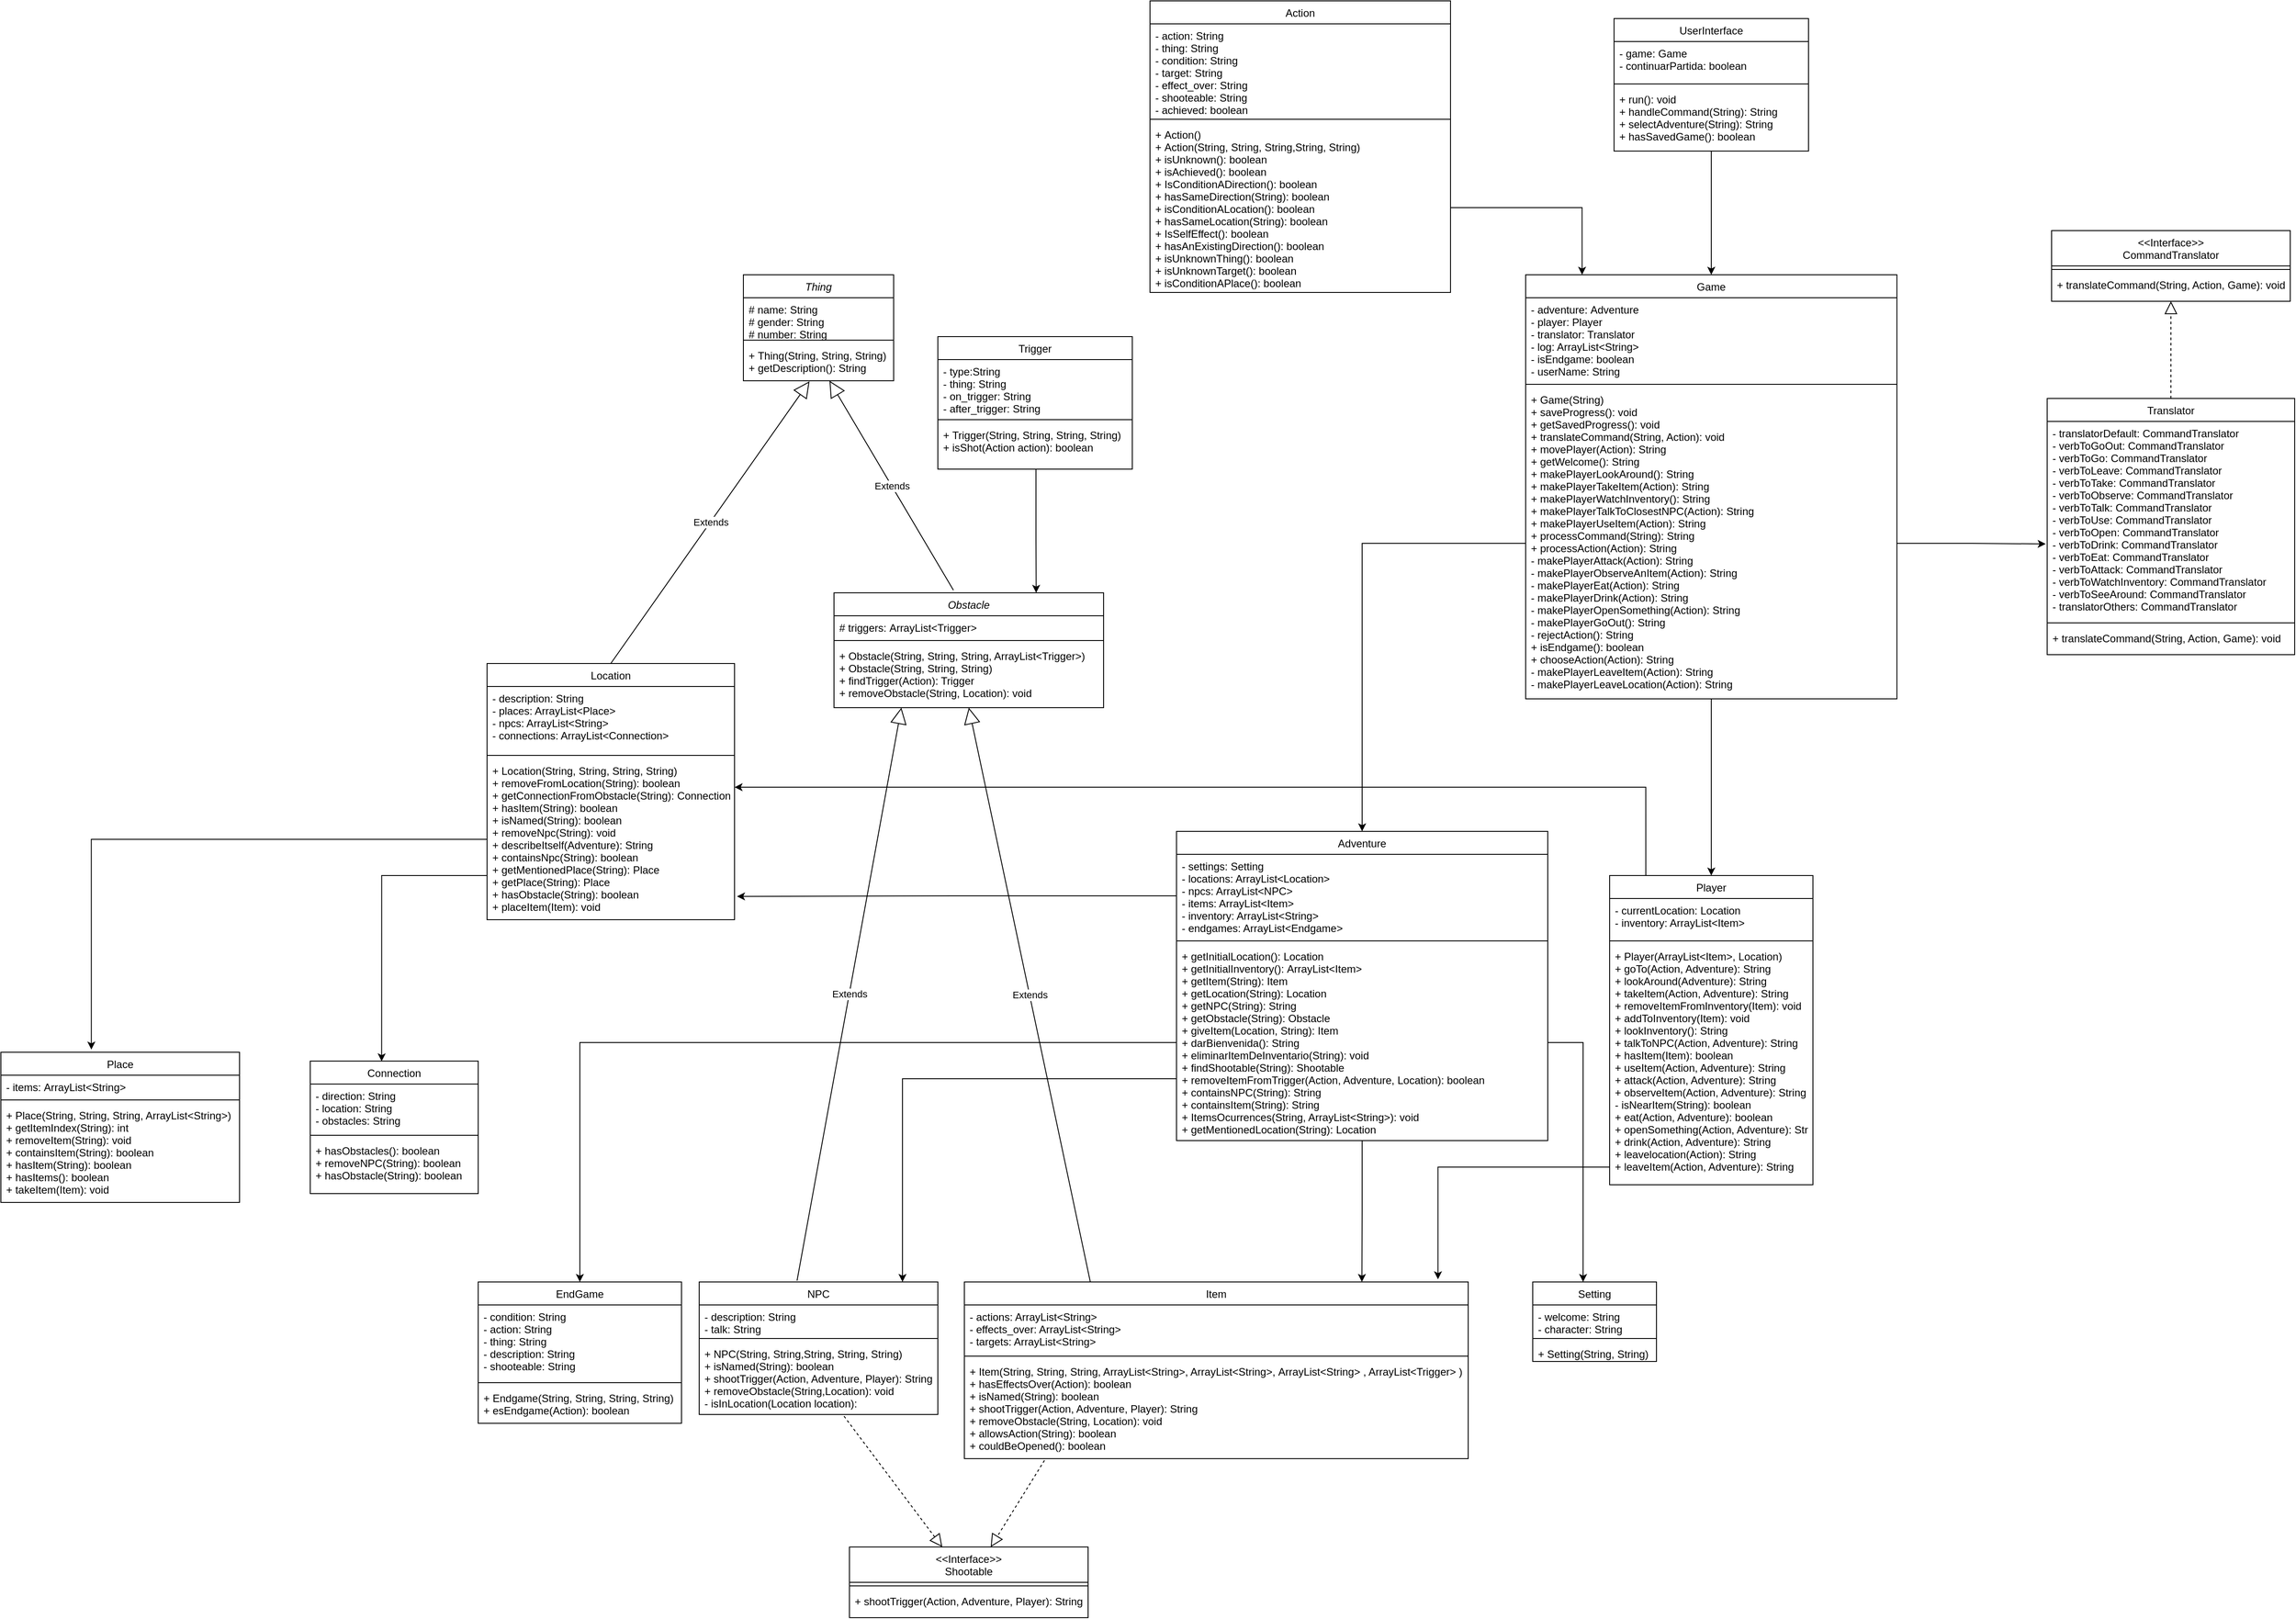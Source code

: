 <mxfile version="13.3.5" type="device"><diagram id="C5RBs43oDa-KdzZeNtuy" name="Page-1"><mxGraphModel dx="2675" dy="-660" grid="1" gridSize="10" guides="1" tooltips="1" connect="1" arrows="1" fold="1" page="1" pageScale="1" pageWidth="827" pageHeight="1169" math="0" shadow="0"><root><mxCell id="WIyWlLk6GJQsqaUBKTNV-0"/><mxCell id="WIyWlLk6GJQsqaUBKTNV-1" parent="WIyWlLk6GJQsqaUBKTNV-0"/><mxCell id="jd3xe3d8vlpJKU79eswI-61" value="UserInterface" style="swimlane;fontStyle=0;align=center;verticalAlign=top;childLayout=stackLayout;horizontal=1;startSize=26;horizontalStack=0;resizeParent=1;resizeLast=0;collapsible=1;marginBottom=0;rounded=0;shadow=0;strokeWidth=1;" vertex="1" parent="WIyWlLk6GJQsqaUBKTNV-1"><mxGeometry x="505" y="1230" width="220" height="150" as="geometry"><mxRectangle x="550" y="140" width="160" height="26" as="alternateBounds"/></mxGeometry></mxCell><mxCell id="jd3xe3d8vlpJKU79eswI-62" value="- game: Game&#10;&#9;- continuarPartida: boolean" style="text;align=left;verticalAlign=top;spacingLeft=4;spacingRight=4;overflow=hidden;rotatable=0;points=[[0,0.5],[1,0.5]];portConstraint=eastwest;" vertex="1" parent="jd3xe3d8vlpJKU79eswI-61"><mxGeometry y="26" width="220" height="44" as="geometry"/></mxCell><mxCell id="jd3xe3d8vlpJKU79eswI-63" value="" style="line;html=1;strokeWidth=1;align=left;verticalAlign=middle;spacingTop=-1;spacingLeft=3;spacingRight=3;rotatable=0;labelPosition=right;points=[];portConstraint=eastwest;" vertex="1" parent="jd3xe3d8vlpJKU79eswI-61"><mxGeometry y="70" width="220" height="8" as="geometry"/></mxCell><mxCell id="jd3xe3d8vlpJKU79eswI-64" value="+ run(): void&#10;+ handleCommand(String): String&#10;+ selectAdventure(String): String&#10;+ hasSavedGame(): boolean" style="text;align=left;verticalAlign=top;spacingLeft=4;spacingRight=4;overflow=hidden;rotatable=0;points=[[0,0.5],[1,0.5]];portConstraint=eastwest;" vertex="1" parent="jd3xe3d8vlpJKU79eswI-61"><mxGeometry y="78" width="220" height="72" as="geometry"/></mxCell><mxCell id="jd3xe3d8vlpJKU79eswI-184" value="&lt;&lt;Interface&gt;&gt;&#10;CommandTranslator" style="swimlane;fontStyle=0;align=center;verticalAlign=top;childLayout=stackLayout;horizontal=1;startSize=40;horizontalStack=0;resizeParent=1;resizeLast=0;collapsible=1;marginBottom=0;rounded=0;shadow=0;strokeWidth=1;" vertex="1" parent="WIyWlLk6GJQsqaUBKTNV-1"><mxGeometry x="1000" y="1470" width="270" height="80" as="geometry"><mxRectangle x="550" y="140" width="160" height="26" as="alternateBounds"/></mxGeometry></mxCell><mxCell id="jd3xe3d8vlpJKU79eswI-185" value="" style="line;html=1;strokeWidth=1;align=left;verticalAlign=middle;spacingTop=-1;spacingLeft=3;spacingRight=3;rotatable=0;labelPosition=right;points=[];portConstraint=eastwest;" vertex="1" parent="jd3xe3d8vlpJKU79eswI-184"><mxGeometry y="40" width="270" height="8" as="geometry"/></mxCell><mxCell id="jd3xe3d8vlpJKU79eswI-186" value="+ translateCommand(String, Action, Game): void" style="text;align=left;verticalAlign=top;spacingLeft=4;spacingRight=4;overflow=hidden;rotatable=0;points=[[0,0.5],[1,0.5]];portConstraint=eastwest;" vertex="1" parent="jd3xe3d8vlpJKU79eswI-184"><mxGeometry y="48" width="270" height="22" as="geometry"/></mxCell><mxCell id="jd3xe3d8vlpJKU79eswI-57" value="Trigger" style="swimlane;fontStyle=0;align=center;verticalAlign=top;childLayout=stackLayout;horizontal=1;startSize=26;horizontalStack=0;resizeParent=1;resizeLast=0;collapsible=1;marginBottom=0;rounded=0;shadow=0;strokeWidth=1;" vertex="1" parent="WIyWlLk6GJQsqaUBKTNV-1"><mxGeometry x="-260" y="1590" width="220" height="150" as="geometry"><mxRectangle x="550" y="140" width="160" height="26" as="alternateBounds"/></mxGeometry></mxCell><mxCell id="jd3xe3d8vlpJKU79eswI-58" value="- type:String&#10;&#9;- thing: String&#10;&#9;- on_trigger: String &#10;&#9;- after_trigger: String " style="text;align=left;verticalAlign=top;spacingLeft=4;spacingRight=4;overflow=hidden;rotatable=0;points=[[0,0.5],[1,0.5]];portConstraint=eastwest;" vertex="1" parent="jd3xe3d8vlpJKU79eswI-57"><mxGeometry y="26" width="220" height="64" as="geometry"/></mxCell><mxCell id="jd3xe3d8vlpJKU79eswI-59" value="" style="line;html=1;strokeWidth=1;align=left;verticalAlign=middle;spacingTop=-1;spacingLeft=3;spacingRight=3;rotatable=0;labelPosition=right;points=[];portConstraint=eastwest;" vertex="1" parent="jd3xe3d8vlpJKU79eswI-57"><mxGeometry y="90" width="220" height="8" as="geometry"/></mxCell><mxCell id="jd3xe3d8vlpJKU79eswI-60" value="+ Trigger(String, String, String, String)&#10;+ isShot(Action action): boolean" style="text;align=left;verticalAlign=top;spacingLeft=4;spacingRight=4;overflow=hidden;rotatable=0;points=[[0,0.5],[1,0.5]];portConstraint=eastwest;" vertex="1" parent="jd3xe3d8vlpJKU79eswI-57"><mxGeometry y="98" width="220" height="42" as="geometry"/></mxCell><mxCell id="jd3xe3d8vlpJKU79eswI-6" value="Translator" style="swimlane;fontStyle=0;align=center;verticalAlign=top;childLayout=stackLayout;horizontal=1;startSize=26;horizontalStack=0;resizeParent=1;resizeLast=0;collapsible=1;marginBottom=0;rounded=0;shadow=0;strokeWidth=1;" vertex="1" parent="WIyWlLk6GJQsqaUBKTNV-1"><mxGeometry x="995" y="1660" width="280" height="290" as="geometry"><mxRectangle x="550" y="140" width="160" height="26" as="alternateBounds"/></mxGeometry></mxCell><mxCell id="jd3xe3d8vlpJKU79eswI-7" value="- translatorDefault: CommandTranslator &#10;&#9;- verbToGoOut: CommandTranslator &#10;&#9;- verbToGo: CommandTranslator &#10;&#9;- verbToLeave: CommandTranslator &#10;&#9;- verbToTake: CommandTranslator &#10;&#9;- verbToObserve: CommandTranslator &#10;&#9;- verbToTalk: CommandTranslator &#10;&#9;- verbToUse: CommandTranslator &#10;&#9;- verbToOpen: CommandTranslator &#10;&#9;- verbToDrink: CommandTranslator &#10;&#9;- verbToEat: CommandTranslator &#10;&#9;- verbToAttack: CommandTranslator &#10;&#9;- verbToWatchInventory: CommandTranslator &#10;&#9;- verbToSeeAround: CommandTranslator &#10;&#9;- translatorOthers: CommandTranslator " style="text;align=left;verticalAlign=top;spacingLeft=4;spacingRight=4;overflow=hidden;rotatable=0;points=[[0,0.5],[1,0.5]];portConstraint=eastwest;fontStyle=0" vertex="1" parent="jd3xe3d8vlpJKU79eswI-6"><mxGeometry y="26" width="280" height="224" as="geometry"/></mxCell><mxCell id="jd3xe3d8vlpJKU79eswI-8" value="" style="line;html=1;strokeWidth=1;align=left;verticalAlign=middle;spacingTop=-1;spacingLeft=3;spacingRight=3;rotatable=0;labelPosition=right;points=[];portConstraint=eastwest;" vertex="1" parent="jd3xe3d8vlpJKU79eswI-6"><mxGeometry y="250" width="280" height="8" as="geometry"/></mxCell><mxCell id="jd3xe3d8vlpJKU79eswI-9" value="+ translateCommand(String, Action, Game): void" style="text;align=left;verticalAlign=top;spacingLeft=4;spacingRight=4;overflow=hidden;rotatable=0;points=[[0,0.5],[1,0.5]];portConstraint=eastwest;" vertex="1" parent="jd3xe3d8vlpJKU79eswI-6"><mxGeometry y="258" width="280" height="32" as="geometry"/></mxCell><mxCell id="jd3xe3d8vlpJKU79eswI-36" value="Place" style="swimlane;fontStyle=0;align=center;verticalAlign=top;childLayout=stackLayout;horizontal=1;startSize=26;horizontalStack=0;resizeParent=1;resizeLast=0;collapsible=1;marginBottom=0;rounded=0;shadow=0;strokeWidth=1;" vertex="1" parent="WIyWlLk6GJQsqaUBKTNV-1"><mxGeometry x="-1320" y="2400" width="270" height="170" as="geometry"><mxRectangle x="130" y="380" width="160" height="26" as="alternateBounds"/></mxGeometry></mxCell><mxCell id="jd3xe3d8vlpJKU79eswI-37" value="- items: ArrayList&lt;String&gt;" style="text;align=left;verticalAlign=top;spacingLeft=4;spacingRight=4;overflow=hidden;rotatable=0;points=[[0,0.5],[1,0.5]];portConstraint=eastwest;" vertex="1" parent="jd3xe3d8vlpJKU79eswI-36"><mxGeometry y="26" width="270" height="24" as="geometry"/></mxCell><mxCell id="jd3xe3d8vlpJKU79eswI-38" value="" style="line;html=1;strokeWidth=1;align=left;verticalAlign=middle;spacingTop=-1;spacingLeft=3;spacingRight=3;rotatable=0;labelPosition=right;points=[];portConstraint=eastwest;" vertex="1" parent="jd3xe3d8vlpJKU79eswI-36"><mxGeometry y="50" width="270" height="8" as="geometry"/></mxCell><mxCell id="jd3xe3d8vlpJKU79eswI-39" value="+ Place(String, String, String, ArrayList&lt;String&gt;)&#10;+ getItemIndex(String): int&#10;+ removeItem(String): void&#10;+ containsItem(String): boolean&#10;+ hasItem(String): boolean&#10;+ hasItems(): boolean&#10;+ takeItem(Item): void" style="text;align=left;verticalAlign=top;spacingLeft=4;spacingRight=4;overflow=hidden;rotatable=0;points=[[0,0.5],[1,0.5]];portConstraint=eastwest;fontStyle=0" vertex="1" parent="jd3xe3d8vlpJKU79eswI-36"><mxGeometry y="58" width="270" height="112" as="geometry"/></mxCell><mxCell id="zkfFHV4jXpPFQw0GAbJ--17" value="Connection" style="swimlane;fontStyle=0;align=center;verticalAlign=top;childLayout=stackLayout;horizontal=1;startSize=26;horizontalStack=0;resizeParent=1;resizeLast=0;collapsible=1;marginBottom=0;rounded=0;shadow=0;strokeWidth=1;" parent="WIyWlLk6GJQsqaUBKTNV-1" vertex="1"><mxGeometry x="-970" y="2410" width="190" height="150" as="geometry"><mxRectangle x="550" y="140" width="160" height="26" as="alternateBounds"/></mxGeometry></mxCell><mxCell id="zkfFHV4jXpPFQw0GAbJ--18" value="- direction: String &#10;- location: String &#10;&#9;- obstacles: String " style="text;align=left;verticalAlign=top;spacingLeft=4;spacingRight=4;overflow=hidden;rotatable=0;points=[[0,0.5],[1,0.5]];portConstraint=eastwest;" parent="zkfFHV4jXpPFQw0GAbJ--17" vertex="1"><mxGeometry y="26" width="190" height="54" as="geometry"/></mxCell><mxCell id="zkfFHV4jXpPFQw0GAbJ--23" value="" style="line;html=1;strokeWidth=1;align=left;verticalAlign=middle;spacingTop=-1;spacingLeft=3;spacingRight=3;rotatable=0;labelPosition=right;points=[];portConstraint=eastwest;" parent="zkfFHV4jXpPFQw0GAbJ--17" vertex="1"><mxGeometry y="80" width="190" height="8" as="geometry"/></mxCell><mxCell id="zkfFHV4jXpPFQw0GAbJ--24" value="+ hasObstacles(): boolean&#10;+ removeNPC(String): boolean&#10;+ hasObstacle(String): boolean" style="text;align=left;verticalAlign=top;spacingLeft=4;spacingRight=4;overflow=hidden;rotatable=0;points=[[0,0.5],[1,0.5]];portConstraint=eastwest;" parent="zkfFHV4jXpPFQw0GAbJ--17" vertex="1"><mxGeometry y="88" width="190" height="62" as="geometry"/></mxCell><mxCell id="jd3xe3d8vlpJKU79eswI-19" value="Location" style="swimlane;fontStyle=0;align=center;verticalAlign=top;childLayout=stackLayout;horizontal=1;startSize=26;horizontalStack=0;resizeParent=1;resizeLast=0;collapsible=1;marginBottom=0;rounded=0;shadow=0;strokeWidth=1;" vertex="1" parent="WIyWlLk6GJQsqaUBKTNV-1"><mxGeometry x="-770" y="1960" width="280" height="290" as="geometry"><mxRectangle x="130" y="380" width="160" height="26" as="alternateBounds"/></mxGeometry></mxCell><mxCell id="jd3xe3d8vlpJKU79eswI-20" value="- description: String &#10;&#9;- places: ArrayList&lt;Place&gt;&#10;&#9;- npcs: ArrayList&lt;String&gt; &#10;&#9;- connections: ArrayList&lt;Connection&gt;" style="text;align=left;verticalAlign=top;spacingLeft=4;spacingRight=4;overflow=hidden;rotatable=0;points=[[0,0.5],[1,0.5]];portConstraint=eastwest;" vertex="1" parent="jd3xe3d8vlpJKU79eswI-19"><mxGeometry y="26" width="280" height="74" as="geometry"/></mxCell><mxCell id="jd3xe3d8vlpJKU79eswI-21" value="" style="line;html=1;strokeWidth=1;align=left;verticalAlign=middle;spacingTop=-1;spacingLeft=3;spacingRight=3;rotatable=0;labelPosition=right;points=[];portConstraint=eastwest;" vertex="1" parent="jd3xe3d8vlpJKU79eswI-19"><mxGeometry y="100" width="280" height="8" as="geometry"/></mxCell><mxCell id="jd3xe3d8vlpJKU79eswI-22" value="+ Location(String, String, String, String)&#10;+ removeFromLocation(String): boolean&#10;+ getConnectionFromObstacle(String): Connection&#10;+ hasItem(String): boolean&#10;+ isNamed(String): boolean&#10;+ removeNpc(String): void&#10;+ describeItself(Adventure): String&#10;+ containsNpc(String): boolean&#10;+ getMentionedPlace(String): Place&#10;+ getPlace(String): Place&#10;+ hasObstacle(String): boolean&#10;+ placeItem(Item): void" style="text;align=left;verticalAlign=top;spacingLeft=4;spacingRight=4;overflow=hidden;rotatable=0;points=[[0,0.5],[1,0.5]];portConstraint=eastwest;fontStyle=0" vertex="1" parent="jd3xe3d8vlpJKU79eswI-19"><mxGeometry y="108" width="280" height="182" as="geometry"/></mxCell><mxCell id="jd3xe3d8vlpJKU79eswI-11" value="Game" style="swimlane;fontStyle=0;align=center;verticalAlign=top;childLayout=stackLayout;horizontal=1;startSize=26;horizontalStack=0;resizeParent=1;resizeLast=0;collapsible=1;marginBottom=0;rounded=0;shadow=0;strokeWidth=1;" vertex="1" parent="WIyWlLk6GJQsqaUBKTNV-1"><mxGeometry x="405" y="1520" width="420" height="480" as="geometry"><mxRectangle x="130" y="380" width="160" height="26" as="alternateBounds"/></mxGeometry></mxCell><mxCell id="jd3xe3d8vlpJKU79eswI-12" value="- adventure: Adventure &#10;&#9;- player: Player &#10;&#9;- translator: Translator &#10;&#9;- log: ArrayList&lt;String&gt;&#10;- isEndgame: boolean &#10;- userName: String" style="text;align=left;verticalAlign=top;spacingLeft=4;spacingRight=4;overflow=hidden;rotatable=0;points=[[0,0.5],[1,0.5]];portConstraint=eastwest;" vertex="1" parent="jd3xe3d8vlpJKU79eswI-11"><mxGeometry y="26" width="420" height="94" as="geometry"/></mxCell><mxCell id="jd3xe3d8vlpJKU79eswI-13" value="" style="line;html=1;strokeWidth=1;align=left;verticalAlign=middle;spacingTop=-1;spacingLeft=3;spacingRight=3;rotatable=0;labelPosition=right;points=[];portConstraint=eastwest;" vertex="1" parent="jd3xe3d8vlpJKU79eswI-11"><mxGeometry y="120" width="420" height="8" as="geometry"/></mxCell><mxCell id="jd3xe3d8vlpJKU79eswI-14" value="+ Game(String)&#10;+ saveProgress(): void&#10;+ getSavedProgress(): void&#10;+ translateCommand(String, Action): void&#10;+ movePlayer(Action): String&#10;+ getWelcome(): String&#10;+ makePlayerLookAround(): String&#10;+ makePlayerTakeItem(Action): String&#10;+ makePlayerWatchInventory(): String&#10;+ makePlayerTalkToClosestNPC(Action): String&#10;+ makePlayerUseItem(Action): String&#10;+ processCommand(String): String&#10;+ processAction(Action): String&#10;- makePlayerAttack(Action): String&#10;- makePlayerObserveAnItem(Action): String&#10;- makePlayerEat(Action): String&#10;- makePlayerDrink(Action): String&#10;- makePlayerOpenSomething(Action): String&#10;- makePlayerGoOut(): String&#10;- rejectAction(): String&#10;+ isEndgame(): boolean&#10;+ chooseAction(Action): String&#10;- makePlayerLeaveItem(Action): String&#10;- makePlayerLeaveLocation(Action): String" style="text;align=left;verticalAlign=top;spacingLeft=4;spacingRight=4;overflow=hidden;rotatable=0;points=[[0,0.5],[1,0.5]];portConstraint=eastwest;fontStyle=0" vertex="1" parent="jd3xe3d8vlpJKU79eswI-11"><mxGeometry y="128" width="420" height="352" as="geometry"/></mxCell><mxCell id="jd3xe3d8vlpJKU79eswI-44" value="Setting" style="swimlane;fontStyle=0;align=center;verticalAlign=top;childLayout=stackLayout;horizontal=1;startSize=26;horizontalStack=0;resizeParent=1;resizeLast=0;collapsible=1;marginBottom=0;rounded=0;shadow=0;strokeWidth=1;" vertex="1" parent="WIyWlLk6GJQsqaUBKTNV-1"><mxGeometry x="413" y="2660" width="140" height="90" as="geometry"><mxRectangle x="550" y="140" width="160" height="26" as="alternateBounds"/></mxGeometry></mxCell><mxCell id="jd3xe3d8vlpJKU79eswI-45" value="- welcome: String&#10;&#9;- character: String " style="text;align=left;verticalAlign=top;spacingLeft=4;spacingRight=4;overflow=hidden;rotatable=0;points=[[0,0.5],[1,0.5]];portConstraint=eastwest;" vertex="1" parent="jd3xe3d8vlpJKU79eswI-44"><mxGeometry y="26" width="140" height="34" as="geometry"/></mxCell><mxCell id="jd3xe3d8vlpJKU79eswI-46" value="" style="line;html=1;strokeWidth=1;align=left;verticalAlign=middle;spacingTop=-1;spacingLeft=3;spacingRight=3;rotatable=0;labelPosition=right;points=[];portConstraint=eastwest;" vertex="1" parent="jd3xe3d8vlpJKU79eswI-44"><mxGeometry y="60" width="140" height="8" as="geometry"/></mxCell><mxCell id="jd3xe3d8vlpJKU79eswI-47" value="+ Setting(String, String)" style="text;align=left;verticalAlign=top;spacingLeft=4;spacingRight=4;overflow=hidden;rotatable=0;points=[[0,0.5],[1,0.5]];portConstraint=eastwest;" vertex="1" parent="jd3xe3d8vlpJKU79eswI-44"><mxGeometry y="68" width="140" height="22" as="geometry"/></mxCell><mxCell id="jd3xe3d8vlpJKU79eswI-40" value="Player" style="swimlane;fontStyle=0;align=center;verticalAlign=top;childLayout=stackLayout;horizontal=1;startSize=26;horizontalStack=0;resizeParent=1;resizeLast=0;collapsible=1;marginBottom=0;rounded=0;shadow=0;strokeWidth=1;" vertex="1" parent="WIyWlLk6GJQsqaUBKTNV-1"><mxGeometry x="500" y="2200" width="230" height="350" as="geometry"><mxRectangle x="130" y="380" width="160" height="26" as="alternateBounds"/></mxGeometry></mxCell><mxCell id="jd3xe3d8vlpJKU79eswI-41" value="- currentLocation: Location&#10;&#9;- inventory: ArrayList&lt;Item&gt;" style="text;align=left;verticalAlign=top;spacingLeft=4;spacingRight=4;overflow=hidden;rotatable=0;points=[[0,0.5],[1,0.5]];portConstraint=eastwest;" vertex="1" parent="jd3xe3d8vlpJKU79eswI-40"><mxGeometry y="26" width="230" height="44" as="geometry"/></mxCell><mxCell id="jd3xe3d8vlpJKU79eswI-42" value="" style="line;html=1;strokeWidth=1;align=left;verticalAlign=middle;spacingTop=-1;spacingLeft=3;spacingRight=3;rotatable=0;labelPosition=right;points=[];portConstraint=eastwest;" vertex="1" parent="jd3xe3d8vlpJKU79eswI-40"><mxGeometry y="70" width="230" height="8" as="geometry"/></mxCell><mxCell id="jd3xe3d8vlpJKU79eswI-43" value="+ Player(ArrayList&lt;Item&gt;, Location)&#10;+ goTo(Action, Adventure): String&#10;+ lookAround(Adventure): String&#10;+ takeItem(Action, Adventure): String&#10;+ removeItemFromInventory(Item): void&#10;+ addToInventory(Item): void&#10;+ lookInventory(): String&#10;+ talkToNPC(Action, Adventure): String&#10;+ hasItem(Item): boolean&#10;+ useItem(Action, Adventure): String&#10;+ attack(Action, Adventure): String&#10;+ observeItem(Action, Adventure): String&#10;- isNearItem(String): boolean&#10;+ eat(Action, Adventure): boolean&#10;+ openSomething(Action, Adventure): String&#10;+ drink(Action, Adventure): String&#10;+ leavelocation(Action): String&#10;+ leaveItem(Action, Adventure): String" style="text;align=left;verticalAlign=top;spacingLeft=4;spacingRight=4;overflow=hidden;rotatable=0;points=[[0,0.5],[1,0.5]];portConstraint=eastwest;fontStyle=0" vertex="1" parent="jd3xe3d8vlpJKU79eswI-40"><mxGeometry y="78" width="230" height="272" as="geometry"/></mxCell><mxCell id="jd3xe3d8vlpJKU79eswI-167" style="edgeStyle=orthogonalEdgeStyle;rounded=0;orthogonalLoop=1;jettySize=auto;html=1;entryX=0.789;entryY=0;entryDx=0;entryDy=0;entryPerimeter=0;" edge="1" parent="WIyWlLk6GJQsqaUBKTNV-1" source="zkfFHV4jXpPFQw0GAbJ--6" target="jd3xe3d8vlpJKU79eswI-75"><mxGeometry relative="1" as="geometry"/></mxCell><mxCell id="zkfFHV4jXpPFQw0GAbJ--6" value="Adventure" style="swimlane;fontStyle=0;align=center;verticalAlign=top;childLayout=stackLayout;horizontal=1;startSize=26;horizontalStack=0;resizeParent=1;resizeLast=0;collapsible=1;marginBottom=0;rounded=0;shadow=0;strokeWidth=1;" parent="WIyWlLk6GJQsqaUBKTNV-1" vertex="1"><mxGeometry x="10" y="2150" width="420" height="350" as="geometry"><mxRectangle x="130" y="380" width="160" height="26" as="alternateBounds"/></mxGeometry></mxCell><mxCell id="zkfFHV4jXpPFQw0GAbJ--7" value="- settings: Setting &#10;&#9;- locations: ArrayList&lt;Location&gt; &#10;&#9;- npcs: ArrayList&lt;NPC&gt;&#10;&#9;- items: ArrayList&lt;Item&gt;&#10;&#9;- inventory: ArrayList&lt;String&gt;&#10;&#9;- endgames: ArrayList&lt;Endgame&gt;" style="text;align=left;verticalAlign=top;spacingLeft=4;spacingRight=4;overflow=hidden;rotatable=0;points=[[0,0.5],[1,0.5]];portConstraint=eastwest;" parent="zkfFHV4jXpPFQw0GAbJ--6" vertex="1"><mxGeometry y="26" width="420" height="94" as="geometry"/></mxCell><mxCell id="zkfFHV4jXpPFQw0GAbJ--9" value="" style="line;html=1;strokeWidth=1;align=left;verticalAlign=middle;spacingTop=-1;spacingLeft=3;spacingRight=3;rotatable=0;labelPosition=right;points=[];portConstraint=eastwest;" parent="zkfFHV4jXpPFQw0GAbJ--6" vertex="1"><mxGeometry y="120" width="420" height="8" as="geometry"/></mxCell><mxCell id="zkfFHV4jXpPFQw0GAbJ--10" value="+ getInitialLocation(): Location&#10;+ getInitialInventory(): ArrayList&lt;Item&gt;&#10;+ getItem(String): Item&#10;+ getLocation(String): Location&#10;+ getNPC(String): String&#10;+ getObstacle(String): Obstacle&#10;+ giveItem(Location, String): Item&#10;+ darBienvenida(): String&#10;+ eliminarItemDeInventario(String): void&#10;+ findShootable(String): Shootable&#10;+ removeItemFromTrigger(Action, Adventure, Location): boolean&#10;+ containsNPC(String): String&#10;+ containsItem(String): String&#10;+ ItemsOcurrences(String, ArrayList&lt;String&gt;): void&#10;+ getMentionedLocation(String): Location" style="text;align=left;verticalAlign=top;spacingLeft=4;spacingRight=4;overflow=hidden;rotatable=0;points=[[0,0.5],[1,0.5]];portConstraint=eastwest;fontStyle=0" parent="zkfFHV4jXpPFQw0GAbJ--6" vertex="1"><mxGeometry y="128" width="420" height="222" as="geometry"/></mxCell><mxCell id="jd3xe3d8vlpJKU79eswI-169" style="edgeStyle=orthogonalEdgeStyle;rounded=0;orthogonalLoop=1;jettySize=auto;html=1;" edge="1" parent="WIyWlLk6GJQsqaUBKTNV-1" source="jd3xe3d8vlpJKU79eswI-11" target="jd3xe3d8vlpJKU79eswI-40"><mxGeometry relative="1" as="geometry"/></mxCell><mxCell id="zkfFHV4jXpPFQw0GAbJ--0" value="Action" style="swimlane;fontStyle=0;align=center;verticalAlign=middle;childLayout=stackLayout;horizontal=1;startSize=26;horizontalStack=0;resizeParent=1;resizeLast=0;collapsible=1;marginBottom=0;rounded=0;shadow=0;strokeWidth=1;" parent="WIyWlLk6GJQsqaUBKTNV-1" vertex="1"><mxGeometry x="-20" y="1210" width="340" height="330" as="geometry"><mxRectangle x="230" y="140" width="160" height="26" as="alternateBounds"/></mxGeometry></mxCell><mxCell id="zkfFHV4jXpPFQw0GAbJ--1" value="- action: String&#10;- thing: String&#10;&#9;- condition: String&#10;&#9;- target: String&#10;&#9;- effect_over: String&#10;&#9;- shooteable: String&#10;- achieved: boolean" style="text;align=left;verticalAlign=top;spacingLeft=4;spacingRight=4;overflow=hidden;rotatable=0;points=[[0,0.5],[1,0.5]];portConstraint=eastwest;" parent="zkfFHV4jXpPFQw0GAbJ--0" vertex="1"><mxGeometry y="26" width="340" height="104" as="geometry"/></mxCell><mxCell id="zkfFHV4jXpPFQw0GAbJ--4" value="" style="line;html=1;strokeWidth=1;align=left;verticalAlign=middle;spacingTop=-1;spacingLeft=3;spacingRight=3;rotatable=0;labelPosition=right;points=[];portConstraint=eastwest;" parent="zkfFHV4jXpPFQw0GAbJ--0" vertex="1"><mxGeometry y="130" width="340" height="8" as="geometry"/></mxCell><mxCell id="zkfFHV4jXpPFQw0GAbJ--5" value="+ Action()&#10;+ Action(String, String, String,String, String)&#10;+ isUnknown(): boolean &#10;+ isAchieved(): boolean&#10;+ IsConditionADirection(): boolean&#10;+ hasSameDirection(String): boolean&#10;+ isConditionALocation(): boolean&#10;+ hasSameLocation(String): boolean&#10;+ IsSelfEffect(): boolean&#10;+ hasAnExistingDirection(): boolean&#10;+ isUnknownThing(): boolean&#10;+ isUnknownTarget(): boolean&#10;+ isConditionAPlace(): boolean" style="text;align=left;verticalAlign=top;spacingLeft=4;spacingRight=4;overflow=hidden;rotatable=0;points=[[0,0.5],[1,0.5]];portConstraint=eastwest;" parent="zkfFHV4jXpPFQw0GAbJ--0" vertex="1"><mxGeometry y="138" width="340" height="192" as="geometry"/></mxCell><mxCell id="jd3xe3d8vlpJKU79eswI-189" style="edgeStyle=orthogonalEdgeStyle;rounded=0;orthogonalLoop=1;jettySize=auto;html=1;entryX=0.75;entryY=0;entryDx=0;entryDy=0;" edge="1" parent="WIyWlLk6GJQsqaUBKTNV-1" source="jd3xe3d8vlpJKU79eswI-57" target="jd3xe3d8vlpJKU79eswI-27"><mxGeometry relative="1" as="geometry"><Array as="points"><mxPoint x="-149" y="1820"/><mxPoint x="-149" y="1820"/></Array></mxGeometry></mxCell><mxCell id="jd3xe3d8vlpJKU79eswI-82" value="Thing" style="swimlane;fontStyle=2;align=center;verticalAlign=top;childLayout=stackLayout;horizontal=1;startSize=26;horizontalStack=0;resizeParent=1;resizeLast=0;collapsible=1;marginBottom=0;rounded=0;shadow=0;strokeWidth=1;" vertex="1" parent="WIyWlLk6GJQsqaUBKTNV-1"><mxGeometry x="-480" y="1520" width="170" height="120" as="geometry"><mxRectangle x="550" y="140" width="160" height="26" as="alternateBounds"/></mxGeometry></mxCell><mxCell id="jd3xe3d8vlpJKU79eswI-83" value="# name: String &#10;&#9;# gender: String &#10;&#9;# number: String " style="text;align=left;verticalAlign=top;spacingLeft=4;spacingRight=4;overflow=hidden;rotatable=0;points=[[0,0.5],[1,0.5]];portConstraint=eastwest;" vertex="1" parent="jd3xe3d8vlpJKU79eswI-82"><mxGeometry y="26" width="170" height="44" as="geometry"/></mxCell><mxCell id="jd3xe3d8vlpJKU79eswI-84" value="" style="line;html=1;strokeWidth=1;align=left;verticalAlign=middle;spacingTop=-1;spacingLeft=3;spacingRight=3;rotatable=0;labelPosition=right;points=[];portConstraint=eastwest;" vertex="1" parent="jd3xe3d8vlpJKU79eswI-82"><mxGeometry y="70" width="170" height="8" as="geometry"/></mxCell><mxCell id="jd3xe3d8vlpJKU79eswI-85" value="+ Thing(String, String, String)&#10;+ getDescription(): String" style="text;align=left;verticalAlign=top;spacingLeft=4;spacingRight=4;overflow=hidden;rotatable=0;points=[[0,0.5],[1,0.5]];portConstraint=eastwest;" vertex="1" parent="jd3xe3d8vlpJKU79eswI-82"><mxGeometry y="78" width="170" height="42" as="geometry"/></mxCell><mxCell id="jd3xe3d8vlpJKU79eswI-27" value="Obstacle" style="swimlane;fontStyle=2;align=center;verticalAlign=top;childLayout=stackLayout;horizontal=1;startSize=26;horizontalStack=0;resizeParent=1;resizeLast=0;collapsible=1;marginBottom=0;rounded=0;shadow=0;strokeWidth=1;" vertex="1" parent="WIyWlLk6GJQsqaUBKTNV-1"><mxGeometry x="-377.5" y="1880" width="305" height="130" as="geometry"><mxRectangle x="550" y="140" width="160" height="26" as="alternateBounds"/></mxGeometry></mxCell><mxCell id="jd3xe3d8vlpJKU79eswI-28" value="# triggers: ArrayList&lt;Trigger&gt;" style="text;align=left;verticalAlign=top;spacingLeft=4;spacingRight=4;overflow=hidden;rotatable=0;points=[[0,0.5],[1,0.5]];portConstraint=eastwest;" vertex="1" parent="jd3xe3d8vlpJKU79eswI-27"><mxGeometry y="26" width="305" height="24" as="geometry"/></mxCell><mxCell id="jd3xe3d8vlpJKU79eswI-29" value="" style="line;html=1;strokeWidth=1;align=left;verticalAlign=middle;spacingTop=-1;spacingLeft=3;spacingRight=3;rotatable=0;labelPosition=right;points=[];portConstraint=eastwest;" vertex="1" parent="jd3xe3d8vlpJKU79eswI-27"><mxGeometry y="50" width="305" height="8" as="geometry"/></mxCell><mxCell id="jd3xe3d8vlpJKU79eswI-30" value="+ Obstacle(String, String, String, ArrayList&lt;Trigger&gt;)&#10;+ Obstacle(String, String, String)&#10;+ findTrigger(Action): Trigger&#10;+ removeObstacle(String, Location): void" style="text;align=left;verticalAlign=top;spacingLeft=4;spacingRight=4;overflow=hidden;rotatable=0;points=[[0,0.5],[1,0.5]];portConstraint=eastwest;" vertex="1" parent="jd3xe3d8vlpJKU79eswI-27"><mxGeometry y="58" width="305" height="62" as="geometry"/></mxCell><mxCell id="jd3xe3d8vlpJKU79eswI-75" value="Item" style="swimlane;fontStyle=0;align=center;verticalAlign=top;childLayout=stackLayout;horizontal=1;startSize=26;horizontalStack=0;resizeParent=1;resizeLast=0;collapsible=1;marginBottom=0;rounded=0;shadow=0;strokeWidth=1;" vertex="1" parent="WIyWlLk6GJQsqaUBKTNV-1"><mxGeometry x="-230" y="2660" width="570" height="200" as="geometry"><mxRectangle x="130" y="380" width="160" height="26" as="alternateBounds"/></mxGeometry></mxCell><mxCell id="jd3xe3d8vlpJKU79eswI-76" value="- actions: ArrayList&lt;String&gt;&#10;- effects_over: ArrayList&lt;String&gt;&#10;- targets: ArrayList&lt;String&gt;" style="text;align=left;verticalAlign=top;spacingLeft=4;spacingRight=4;overflow=hidden;rotatable=0;points=[[0,0.5],[1,0.5]];portConstraint=eastwest;" vertex="1" parent="jd3xe3d8vlpJKU79eswI-75"><mxGeometry y="26" width="570" height="54" as="geometry"/></mxCell><mxCell id="jd3xe3d8vlpJKU79eswI-77" value="" style="line;html=1;strokeWidth=1;align=left;verticalAlign=middle;spacingTop=-1;spacingLeft=3;spacingRight=3;rotatable=0;labelPosition=right;points=[];portConstraint=eastwest;" vertex="1" parent="jd3xe3d8vlpJKU79eswI-75"><mxGeometry y="80" width="570" height="8" as="geometry"/></mxCell><mxCell id="jd3xe3d8vlpJKU79eswI-78" value="+ Item(String, String, String, ArrayList&lt;String&gt;, ArrayList&lt;String&gt;, ArrayList&lt;String&gt; , ArrayList&lt;Trigger&gt; )&#10;+ hasEffectsOver(Action): boolean&#10;+ isNamed(String): boolean&#10;+ shootTrigger(Action, Adventure, Player): String&#10;+ removeObstacle(String, Location): void&#10;+ allowsAction(String): boolean&#10;+ couldBeOpened(): boolean" style="text;align=left;verticalAlign=top;spacingLeft=4;spacingRight=4;overflow=hidden;rotatable=0;points=[[0,0.5],[1,0.5]];portConstraint=eastwest;fontStyle=0" vertex="1" parent="jd3xe3d8vlpJKU79eswI-75"><mxGeometry y="88" width="570" height="112" as="geometry"/></mxCell><mxCell id="jd3xe3d8vlpJKU79eswI-49" value="&lt;&lt;Interface&gt;&gt;&#10;Shootable" style="swimlane;fontStyle=0;align=center;verticalAlign=top;childLayout=stackLayout;horizontal=1;startSize=40;horizontalStack=0;resizeParent=1;resizeLast=0;collapsible=1;marginBottom=0;rounded=0;shadow=0;strokeWidth=1;" vertex="1" parent="WIyWlLk6GJQsqaUBKTNV-1"><mxGeometry x="-360" y="2960" width="270" height="80" as="geometry"><mxRectangle x="550" y="140" width="160" height="26" as="alternateBounds"/></mxGeometry></mxCell><mxCell id="jd3xe3d8vlpJKU79eswI-51" value="" style="line;html=1;strokeWidth=1;align=left;verticalAlign=middle;spacingTop=-1;spacingLeft=3;spacingRight=3;rotatable=0;labelPosition=right;points=[];portConstraint=eastwest;" vertex="1" parent="jd3xe3d8vlpJKU79eswI-49"><mxGeometry y="40" width="270" height="8" as="geometry"/></mxCell><mxCell id="jd3xe3d8vlpJKU79eswI-52" value="+ shootTrigger(Action, Adventure, Player): String" style="text;align=left;verticalAlign=top;spacingLeft=4;spacingRight=4;overflow=hidden;rotatable=0;points=[[0,0.5],[1,0.5]];portConstraint=eastwest;" vertex="1" parent="jd3xe3d8vlpJKU79eswI-49"><mxGeometry y="48" width="270" height="22" as="geometry"/></mxCell><mxCell id="jd3xe3d8vlpJKU79eswI-23" value="NPC" style="swimlane;fontStyle=0;align=center;verticalAlign=top;childLayout=stackLayout;horizontal=1;startSize=26;horizontalStack=0;resizeParent=1;resizeLast=0;collapsible=1;marginBottom=0;rounded=0;shadow=0;strokeWidth=1;" vertex="1" parent="WIyWlLk6GJQsqaUBKTNV-1"><mxGeometry x="-530" y="2660" width="270" height="150" as="geometry"><mxRectangle x="550" y="140" width="160" height="26" as="alternateBounds"/></mxGeometry></mxCell><mxCell id="jd3xe3d8vlpJKU79eswI-24" value="- description: String&#10;&#9;- talk: String" style="text;align=left;verticalAlign=top;spacingLeft=4;spacingRight=4;overflow=hidden;rotatable=0;points=[[0,0.5],[1,0.5]];portConstraint=eastwest;fontStyle=0" vertex="1" parent="jd3xe3d8vlpJKU79eswI-23"><mxGeometry y="26" width="270" height="34" as="geometry"/></mxCell><mxCell id="jd3xe3d8vlpJKU79eswI-25" value="" style="line;html=1;strokeWidth=1;align=left;verticalAlign=middle;spacingTop=-1;spacingLeft=3;spacingRight=3;rotatable=0;labelPosition=right;points=[];portConstraint=eastwest;" vertex="1" parent="jd3xe3d8vlpJKU79eswI-23"><mxGeometry y="60" width="270" height="8" as="geometry"/></mxCell><mxCell id="jd3xe3d8vlpJKU79eswI-26" value="+ NPC(String, String,String, String, String)&#10;+ isNamed(String): boolean&#10;+ shootTrigger(Action, Adventure, Player): String&#10;+ removeObstacle(String,Location): void&#10;- isInLocation(Location location):" style="text;align=left;verticalAlign=top;spacingLeft=4;spacingRight=4;overflow=hidden;rotatable=0;points=[[0,0.5],[1,0.5]];portConstraint=eastwest;" vertex="1" parent="jd3xe3d8vlpJKU79eswI-23"><mxGeometry y="68" width="270" height="82" as="geometry"/></mxCell><mxCell id="jd3xe3d8vlpJKU79eswI-170" style="edgeStyle=orthogonalEdgeStyle;rounded=0;orthogonalLoop=1;jettySize=auto;html=1;" edge="1" parent="WIyWlLk6GJQsqaUBKTNV-1" source="jd3xe3d8vlpJKU79eswI-61" target="jd3xe3d8vlpJKU79eswI-11"><mxGeometry relative="1" as="geometry"/></mxCell><mxCell id="jd3xe3d8vlpJKU79eswI-1" value="EndGame" style="swimlane;fontStyle=0;align=center;verticalAlign=top;childLayout=stackLayout;horizontal=1;startSize=26;horizontalStack=0;resizeParent=1;resizeLast=0;collapsible=1;marginBottom=0;rounded=0;shadow=0;strokeWidth=1;" vertex="1" parent="WIyWlLk6GJQsqaUBKTNV-1"><mxGeometry x="-780" y="2660" width="230" height="160" as="geometry"><mxRectangle x="550" y="140" width="160" height="26" as="alternateBounds"/></mxGeometry></mxCell><mxCell id="jd3xe3d8vlpJKU79eswI-2" value="- condition: String &#10;- action: String &#10;&#9;- thing: String &#10;- description: String &#10;- shooteable: String " style="text;align=left;verticalAlign=top;spacingLeft=4;spacingRight=4;overflow=hidden;rotatable=0;points=[[0,0.5],[1,0.5]];portConstraint=eastwest;" vertex="1" parent="jd3xe3d8vlpJKU79eswI-1"><mxGeometry y="26" width="230" height="84" as="geometry"/></mxCell><mxCell id="jd3xe3d8vlpJKU79eswI-3" value="" style="line;html=1;strokeWidth=1;align=left;verticalAlign=middle;spacingTop=-1;spacingLeft=3;spacingRight=3;rotatable=0;labelPosition=right;points=[];portConstraint=eastwest;" vertex="1" parent="jd3xe3d8vlpJKU79eswI-1"><mxGeometry y="110" width="230" height="8" as="geometry"/></mxCell><mxCell id="jd3xe3d8vlpJKU79eswI-4" value="+ Endgame(String, String, String, String)&#10;+ esEndgame(Action): boolean" style="text;align=left;verticalAlign=top;spacingLeft=4;spacingRight=4;overflow=hidden;rotatable=0;points=[[0,0.5],[1,0.5]];portConstraint=eastwest;" vertex="1" parent="jd3xe3d8vlpJKU79eswI-1"><mxGeometry y="118" width="230" height="42" as="geometry"/></mxCell><mxCell id="jd3xe3d8vlpJKU79eswI-79" value="" style="endArrow=block;dashed=1;endFill=0;endSize=12;html=1;exitX=0.159;exitY=1.018;exitDx=0;exitDy=0;exitPerimeter=0;" edge="1" parent="WIyWlLk6GJQsqaUBKTNV-1" source="jd3xe3d8vlpJKU79eswI-78" target="jd3xe3d8vlpJKU79eswI-49"><mxGeometry width="160" relative="1" as="geometry"><mxPoint x="-20" y="2850" as="sourcePoint"/><mxPoint x="140" y="2850" as="targetPoint"/></mxGeometry></mxCell><mxCell id="jd3xe3d8vlpJKU79eswI-80" value="" style="endArrow=block;dashed=1;endFill=0;endSize=12;html=1;exitX=0.607;exitY=1.024;exitDx=0;exitDy=0;exitPerimeter=0;" edge="1" parent="WIyWlLk6GJQsqaUBKTNV-1" source="jd3xe3d8vlpJKU79eswI-26" target="jd3xe3d8vlpJKU79eswI-49"><mxGeometry width="160" relative="1" as="geometry"><mxPoint x="-20" y="2850" as="sourcePoint"/><mxPoint x="140" y="2850" as="targetPoint"/></mxGeometry></mxCell><mxCell id="jd3xe3d8vlpJKU79eswI-81" value="Extends" style="endArrow=block;endSize=16;endFill=0;html=1;exitX=0.41;exitY=-0.009;exitDx=0;exitDy=0;exitPerimeter=0;entryX=0.25;entryY=1;entryDx=0;entryDy=0;" edge="1" parent="WIyWlLk6GJQsqaUBKTNV-1" source="jd3xe3d8vlpJKU79eswI-23" target="jd3xe3d8vlpJKU79eswI-27"><mxGeometry width="160" relative="1" as="geometry"><mxPoint x="-530" y="2448" as="sourcePoint"/><mxPoint x="-359" y="1360" as="targetPoint"/></mxGeometry></mxCell><mxCell id="jd3xe3d8vlpJKU79eswI-86" value="Extends" style="endArrow=block;endSize=16;endFill=0;html=1;exitX=0.5;exitY=0;exitDx=0;exitDy=0;entryX=0.44;entryY=1.014;entryDx=0;entryDy=0;entryPerimeter=0;" edge="1" parent="WIyWlLk6GJQsqaUBKTNV-1" source="jd3xe3d8vlpJKU79eswI-19" target="jd3xe3d8vlpJKU79eswI-85"><mxGeometry width="160" relative="1" as="geometry"><mxPoint x="-615" y="1800" as="sourcePoint"/><mxPoint x="-637" y="1790" as="targetPoint"/></mxGeometry></mxCell><mxCell id="jd3xe3d8vlpJKU79eswI-97" value="Extends" style="endArrow=block;endSize=16;endFill=0;html=1;exitX=0.25;exitY=0;exitDx=0;exitDy=0;entryX=0.5;entryY=1;entryDx=0;entryDy=0;" edge="1" parent="WIyWlLk6GJQsqaUBKTNV-1" source="jd3xe3d8vlpJKU79eswI-75" target="jd3xe3d8vlpJKU79eswI-27"><mxGeometry width="160" relative="1" as="geometry"><mxPoint x="-400" y="2220" as="sourcePoint"/><mxPoint x="-270" y="1370" as="targetPoint"/></mxGeometry></mxCell><mxCell id="jd3xe3d8vlpJKU79eswI-101" value="Extends" style="endArrow=block;endSize=16;endFill=0;html=1;exitX=0.443;exitY=-0.023;exitDx=0;exitDy=0;exitPerimeter=0;" edge="1" parent="WIyWlLk6GJQsqaUBKTNV-1" source="jd3xe3d8vlpJKU79eswI-27" target="jd3xe3d8vlpJKU79eswI-85"><mxGeometry width="160" relative="1" as="geometry"><mxPoint x="-20" y="1780" as="sourcePoint"/><mxPoint x="140" y="1780" as="targetPoint"/></mxGeometry></mxCell><mxCell id="jd3xe3d8vlpJKU79eswI-160" style="edgeStyle=orthogonalEdgeStyle;rounded=0;orthogonalLoop=1;jettySize=auto;html=1;" edge="1" parent="WIyWlLk6GJQsqaUBKTNV-1" source="zkfFHV4jXpPFQw0GAbJ--10"><mxGeometry relative="1" as="geometry"><mxPoint x="-300" y="2660" as="targetPoint"/><Array as="points"><mxPoint x="-300" y="2430"/></Array></mxGeometry></mxCell><mxCell id="jd3xe3d8vlpJKU79eswI-161" style="edgeStyle=orthogonalEdgeStyle;rounded=0;orthogonalLoop=1;jettySize=auto;html=1;" edge="1" parent="WIyWlLk6GJQsqaUBKTNV-1" source="zkfFHV4jXpPFQw0GAbJ--10" target="jd3xe3d8vlpJKU79eswI-1"><mxGeometry relative="1" as="geometry"/></mxCell><mxCell id="jd3xe3d8vlpJKU79eswI-168" style="edgeStyle=orthogonalEdgeStyle;rounded=0;orthogonalLoop=1;jettySize=auto;html=1;" edge="1" parent="WIyWlLk6GJQsqaUBKTNV-1" source="jd3xe3d8vlpJKU79eswI-14" target="zkfFHV4jXpPFQw0GAbJ--6"><mxGeometry relative="1" as="geometry"/></mxCell><mxCell id="jd3xe3d8vlpJKU79eswI-172" style="edgeStyle=orthogonalEdgeStyle;rounded=0;orthogonalLoop=1;jettySize=auto;html=1;entryX=0.407;entryY=0;entryDx=0;entryDy=0;entryPerimeter=0;" edge="1" parent="WIyWlLk6GJQsqaUBKTNV-1" source="zkfFHV4jXpPFQw0GAbJ--10" target="jd3xe3d8vlpJKU79eswI-44"><mxGeometry relative="1" as="geometry"/></mxCell><mxCell id="jd3xe3d8vlpJKU79eswI-173" style="edgeStyle=orthogonalEdgeStyle;rounded=0;orthogonalLoop=1;jettySize=auto;html=1;entryX=1.01;entryY=0.855;entryDx=0;entryDy=0;entryPerimeter=0;" edge="1" parent="WIyWlLk6GJQsqaUBKTNV-1" source="zkfFHV4jXpPFQw0GAbJ--7" target="jd3xe3d8vlpJKU79eswI-22"><mxGeometry relative="1" as="geometry"/></mxCell><mxCell id="jd3xe3d8vlpJKU79eswI-174" style="edgeStyle=orthogonalEdgeStyle;rounded=0;orthogonalLoop=1;jettySize=auto;html=1;entryX=1;entryY=0.176;entryDx=0;entryDy=0;entryPerimeter=0;exitX=0.178;exitY=0.001;exitDx=0;exitDy=0;exitPerimeter=0;" edge="1" parent="WIyWlLk6GJQsqaUBKTNV-1" source="jd3xe3d8vlpJKU79eswI-40" target="jd3xe3d8vlpJKU79eswI-22"><mxGeometry relative="1" as="geometry"><mxPoint x="541" y="2130" as="sourcePoint"/><Array as="points"><mxPoint x="541" y="2100"/></Array></mxGeometry></mxCell><mxCell id="jd3xe3d8vlpJKU79eswI-175" style="edgeStyle=orthogonalEdgeStyle;rounded=0;orthogonalLoop=1;jettySize=auto;html=1;entryX=0.94;entryY=-0.015;entryDx=0;entryDy=0;entryPerimeter=0;" edge="1" parent="WIyWlLk6GJQsqaUBKTNV-1" source="jd3xe3d8vlpJKU79eswI-43" target="jd3xe3d8vlpJKU79eswI-75"><mxGeometry relative="1" as="geometry"><Array as="points"><mxPoint x="306" y="2530"/></Array></mxGeometry></mxCell><mxCell id="jd3xe3d8vlpJKU79eswI-176" style="edgeStyle=orthogonalEdgeStyle;rounded=0;orthogonalLoop=1;jettySize=auto;html=1;entryX=0.379;entryY=-0.018;entryDx=0;entryDy=0;entryPerimeter=0;" edge="1" parent="WIyWlLk6GJQsqaUBKTNV-1" source="jd3xe3d8vlpJKU79eswI-22" target="jd3xe3d8vlpJKU79eswI-36"><mxGeometry relative="1" as="geometry"/></mxCell><mxCell id="jd3xe3d8vlpJKU79eswI-177" style="edgeStyle=orthogonalEdgeStyle;rounded=0;orthogonalLoop=1;jettySize=auto;html=1;entryX=0.425;entryY=0.002;entryDx=0;entryDy=0;entryPerimeter=0;" edge="1" parent="WIyWlLk6GJQsqaUBKTNV-1" source="jd3xe3d8vlpJKU79eswI-22" target="zkfFHV4jXpPFQw0GAbJ--17"><mxGeometry relative="1" as="geometry"><Array as="points"><mxPoint x="-889" y="2200"/></Array></mxGeometry></mxCell><mxCell id="jd3xe3d8vlpJKU79eswI-178" style="edgeStyle=orthogonalEdgeStyle;rounded=0;orthogonalLoop=1;jettySize=auto;html=1;entryX=0.152;entryY=0;entryDx=0;entryDy=0;entryPerimeter=0;" edge="1" parent="WIyWlLk6GJQsqaUBKTNV-1" source="zkfFHV4jXpPFQw0GAbJ--5" target="jd3xe3d8vlpJKU79eswI-11"><mxGeometry relative="1" as="geometry"/></mxCell><mxCell id="jd3xe3d8vlpJKU79eswI-192" style="edgeStyle=orthogonalEdgeStyle;rounded=0;orthogonalLoop=1;jettySize=auto;html=1;entryX=-0.006;entryY=0.619;entryDx=0;entryDy=0;entryPerimeter=0;" edge="1" parent="WIyWlLk6GJQsqaUBKTNV-1" source="jd3xe3d8vlpJKU79eswI-14" target="jd3xe3d8vlpJKU79eswI-7"><mxGeometry relative="1" as="geometry"/></mxCell><mxCell id="jd3xe3d8vlpJKU79eswI-196" value="" style="endArrow=block;dashed=1;endFill=0;endSize=12;html=1;entryX=0.5;entryY=1;entryDx=0;entryDy=0;exitX=0.5;exitY=0;exitDx=0;exitDy=0;" edge="1" parent="WIyWlLk6GJQsqaUBKTNV-1" source="jd3xe3d8vlpJKU79eswI-6" target="jd3xe3d8vlpJKU79eswI-184"><mxGeometry width="160" relative="1" as="geometry"><mxPoint x="1080" y="1610" as="sourcePoint"/><mxPoint x="1240" y="1610" as="targetPoint"/></mxGeometry></mxCell></root></mxGraphModel></diagram></mxfile>